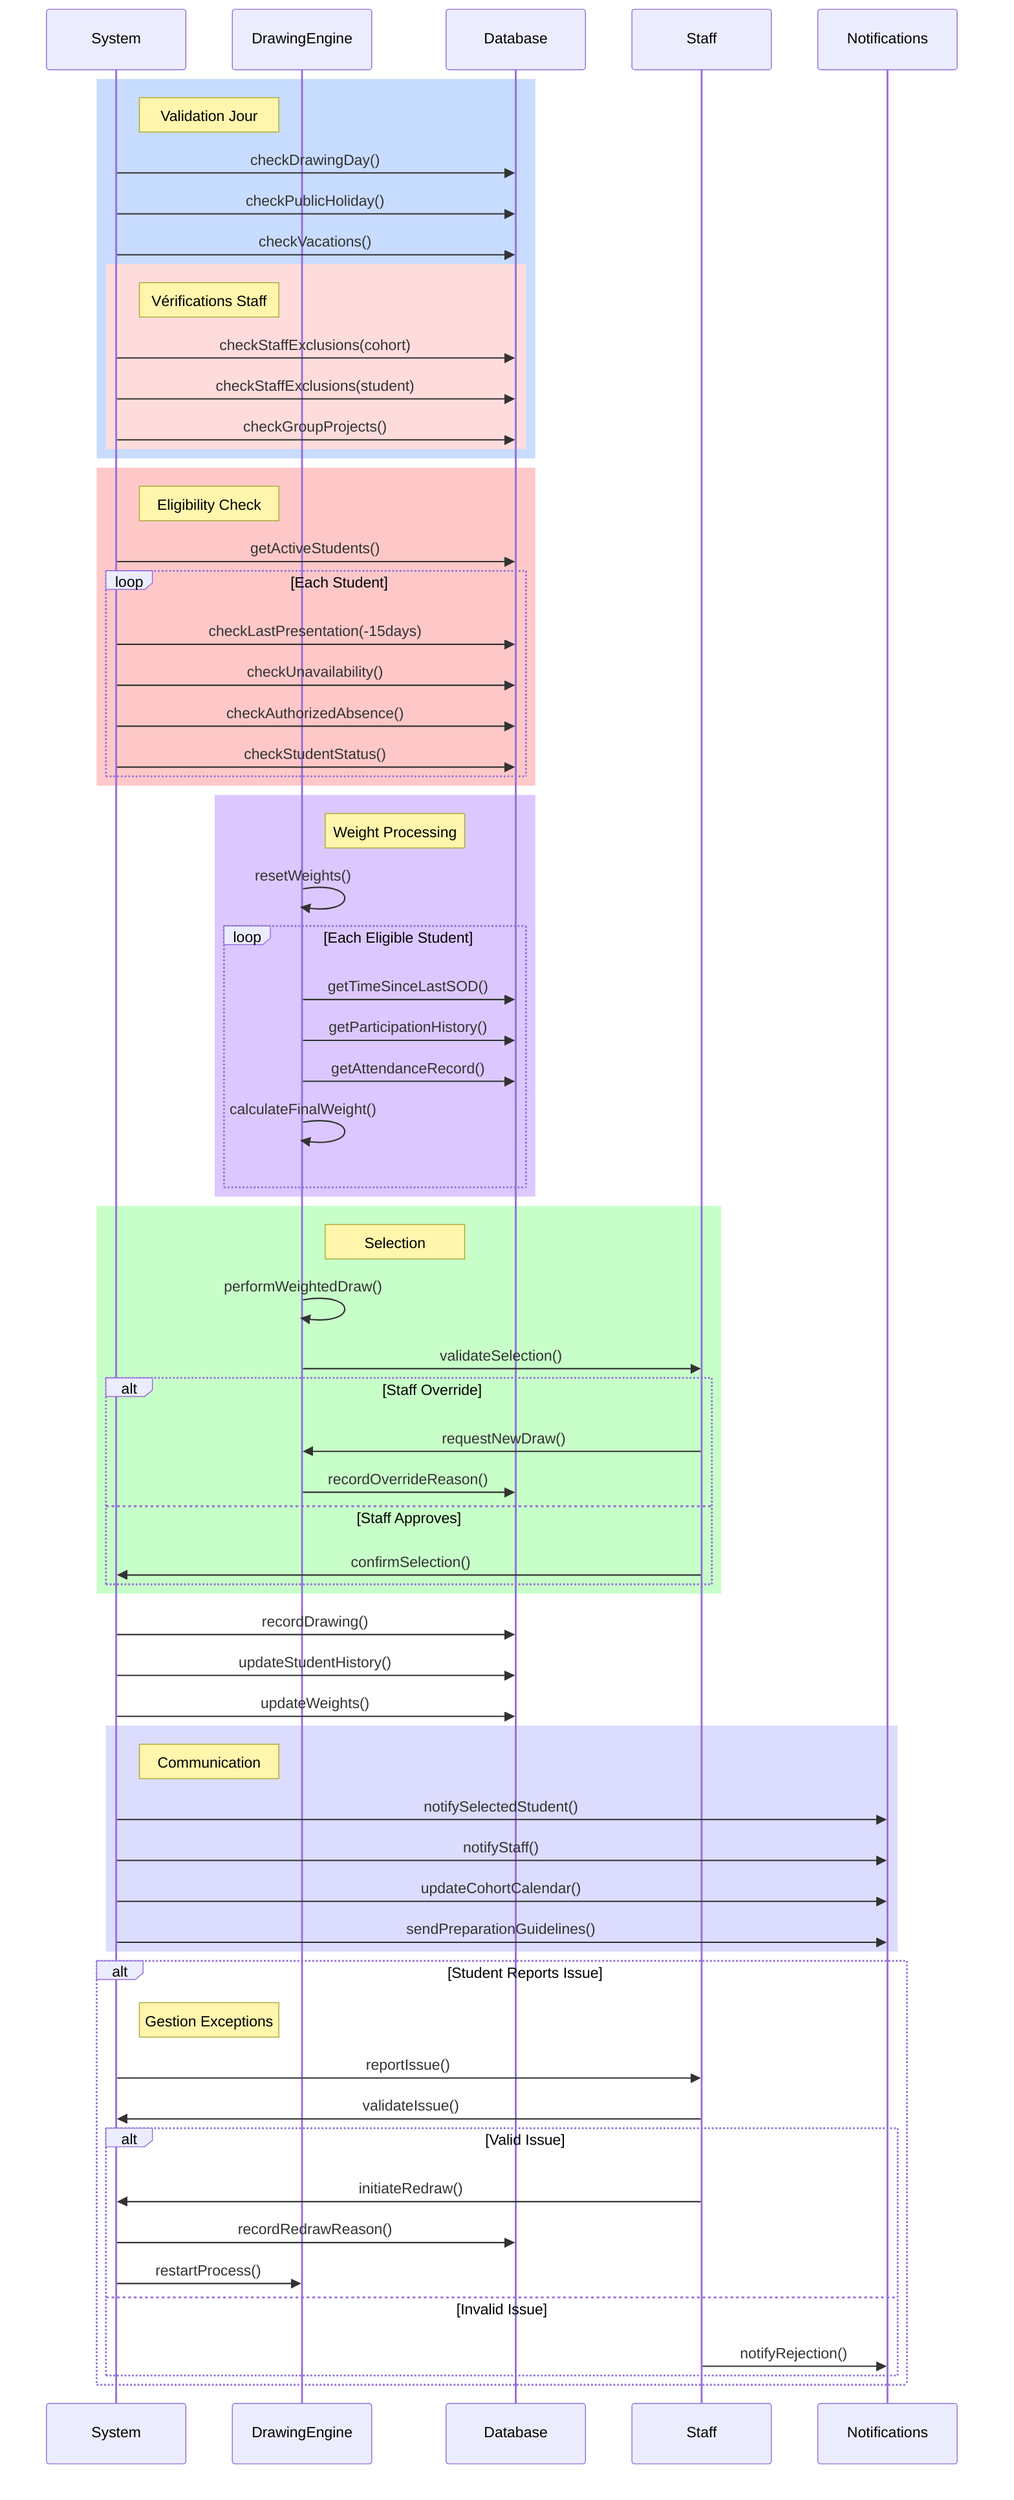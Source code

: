 sequenceDiagram
    participant S as System
    participant D as DrawingEngine
    participant DB as Database
    participant Staff
    participant N as Notifications

    %% Phase 1: Initial Checks
    rect rgb(200, 220, 255)
        Note right of S: Validation Jour
        S->>DB: checkDrawingDay()
        S->>DB: checkPublicHoliday()
        S->>DB: checkVacations()
        
        rect rgb(255, 220, 220)
            Note right of S: Vérifications Staff
            S->>DB: checkStaffExclusions(cohort)
            S->>DB: checkStaffExclusions(student)
            S->>DB: checkGroupProjects()
        end
    end

    %% Phase 2: Student Eligibility
    rect rgb(255, 200, 200)
        Note right of S: Eligibility Check
        S->>DB: getActiveStudents()
        loop Each Student
            S->>DB: checkLastPresentation(-15days)
            S->>DB: checkUnavailability()
            S->>DB: checkAuthorizedAbsence()
            S->>DB: checkStudentStatus()
        end
    end

    %% Phase 3: Weight Calculation
    rect rgb(220, 200, 255)
        Note right of D: Weight Processing
        D->>D: resetWeights()
        loop Each Eligible Student
            D->>DB: getTimeSinceLastSOD()
            D->>DB: getParticipationHistory()
            D->>DB: getAttendanceRecord()
            D->>D: calculateFinalWeight()
        end
    end

    %% Phase 4: Drawing Process
    rect rgb(200, 255, 200)
        Note right of D: Selection
        D->>D: performWeightedDraw()
        D->>Staff: validateSelection()
        
        alt Staff Override
            Staff->>D: requestNewDraw()
            D->>DB: recordOverrideReason()
        else Staff Approves
            Staff->>S: confirmSelection()
        end
    end

    %% Phase 5: Assignment & Recording
    S->>DB: recordDrawing()
    S->>DB: updateStudentHistory()
    S->>DB: updateWeights()

    %% Phase 6: Notifications
    rect rgb(220, 220, 255)
        Note right of S: Communication
        S->>N: notifySelectedStudent()
        S->>N: notifyStaff()
        S->>N: updateCohortCalendar()
        S->>N: sendPreparationGuidelines()
    end

    %% Phase 7: Exception Handling
    alt Student Reports Issue
        Note right of S: Gestion Exceptions
        S->>Staff: reportIssue()
        Staff->>S: validateIssue()
        
        alt Valid Issue
            Staff->>S: initiateRedraw()
            S->>DB: recordRedrawReason()
            S->>D: restartProcess()
        else Invalid Issue
            Staff->>N: notifyRejection()
        end
    end
